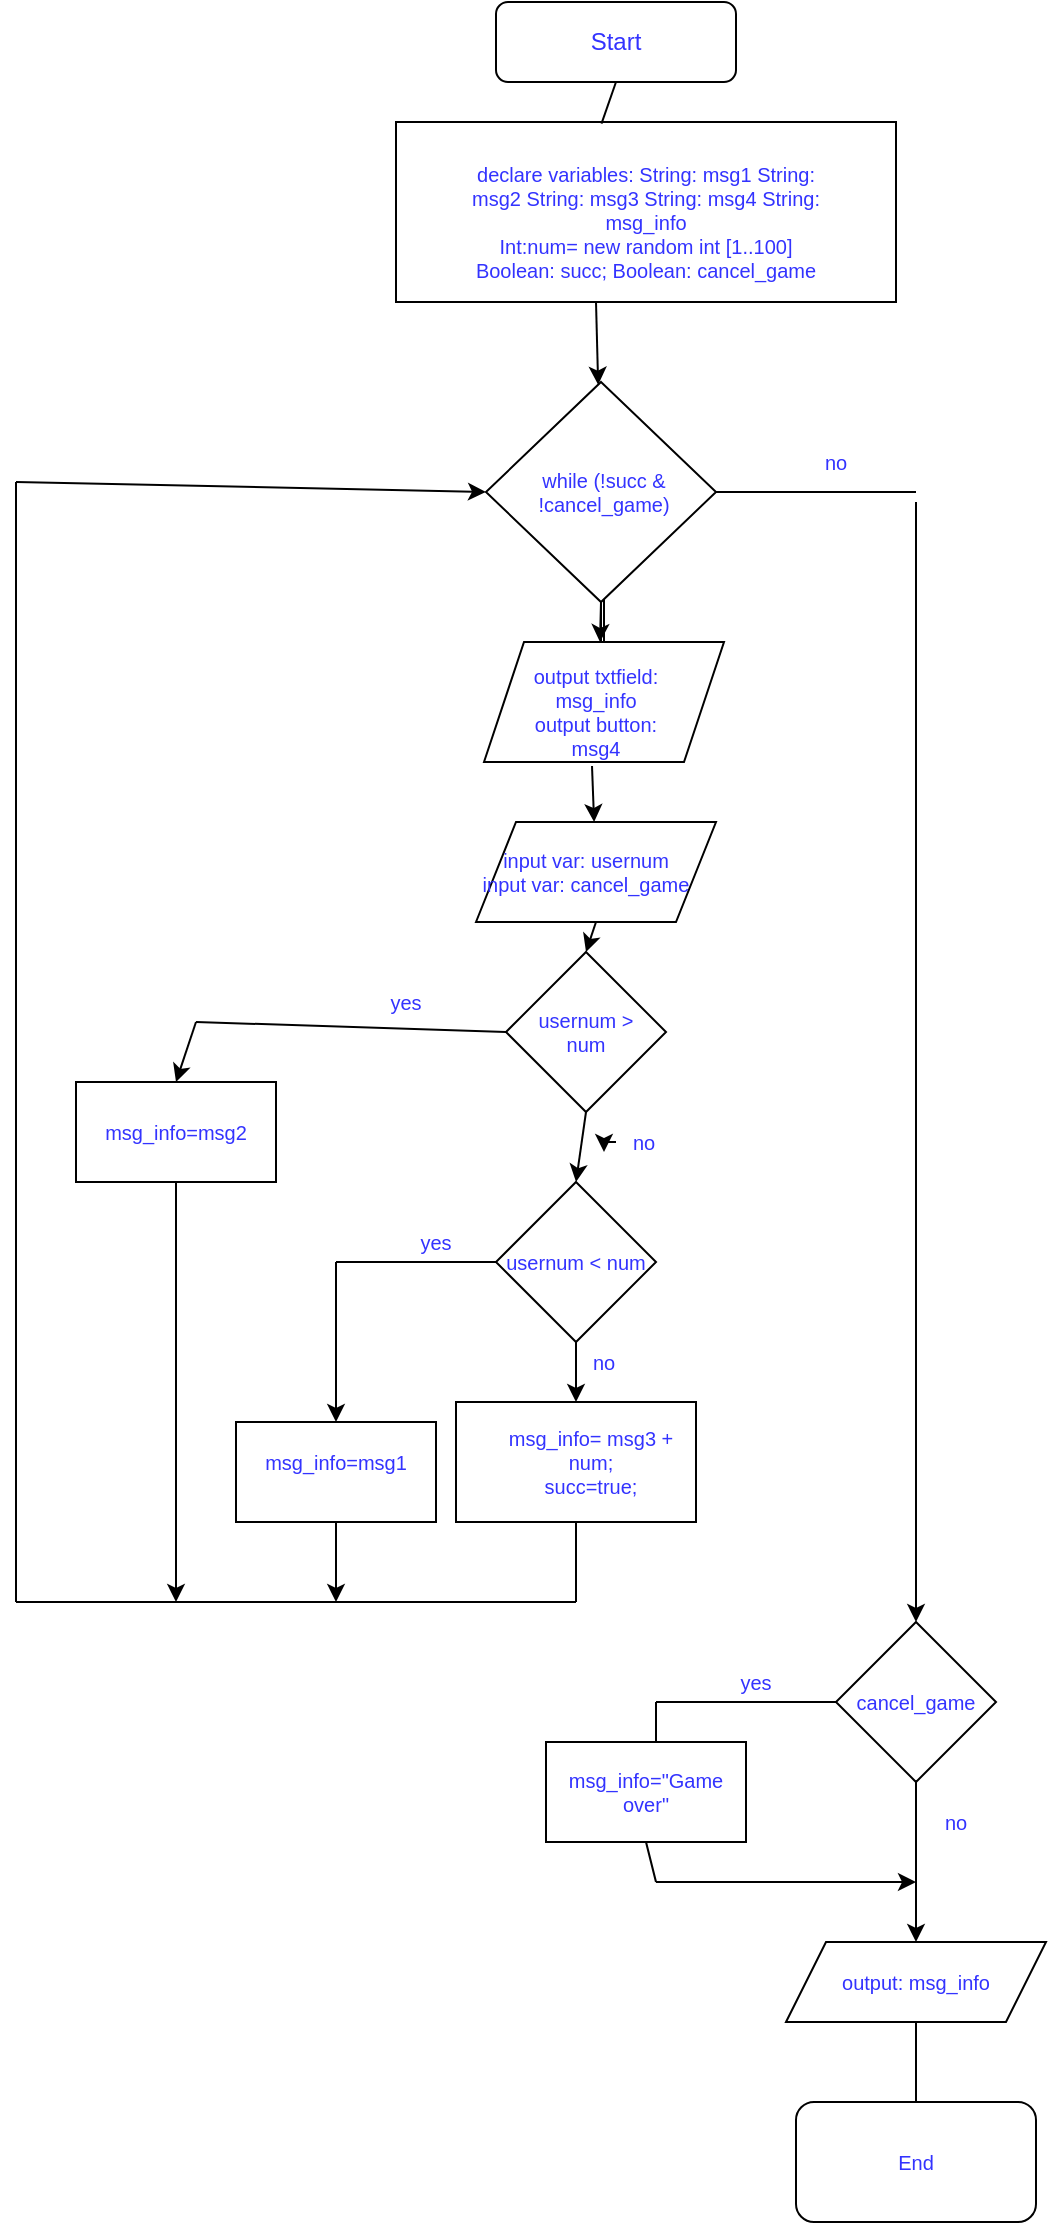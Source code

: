 <mxfile version="20.3.3" type="google"><diagram id="pYAtWizr0i9fjYxnIrMX" name="Seite-1"><mxGraphModel grid="1" page="1" gridSize="10" guides="1" tooltips="1" connect="1" arrows="1" fold="1" pageScale="1" pageWidth="827" pageHeight="1169" math="0" shadow="0"><root><mxCell id="0"/><mxCell id="1" parent="0"/><mxCell id="9Y8KdPXMkPbufJ45gacz-1" value="" style="rounded=1;whiteSpace=wrap;html=1;fontColor=#3333FF;" vertex="1" parent="1"><mxGeometry x="320" y="30" width="120" height="40" as="geometry"/></mxCell><mxCell id="HOQ60HBz8bGLAzMWxqSY-12" value="" style="edgeStyle=orthogonalEdgeStyle;rounded=0;orthogonalLoop=1;jettySize=auto;html=1;fontSize=10;fontColor=#3333FF;" edge="1" parent="1" source="9Y8KdPXMkPbufJ45gacz-2" target="HOQ60HBz8bGLAzMWxqSY-1"><mxGeometry relative="1" as="geometry"/></mxCell><mxCell id="HOQ60HBz8bGLAzMWxqSY-16" value="" style="edgeStyle=orthogonalEdgeStyle;rounded=0;orthogonalLoop=1;jettySize=auto;html=1;fontSize=10;fontColor=#3333FF;" edge="1" parent="1" source="9Y8KdPXMkPbufJ45gacz-2" target="HOQ60HBz8bGLAzMWxqSY-1"><mxGeometry relative="1" as="geometry"/></mxCell><mxCell id="9Y8KdPXMkPbufJ45gacz-2" value="" style="shape=parallelogram;perimeter=parallelogramPerimeter;whiteSpace=wrap;html=1;fixedSize=1;" vertex="1" parent="1"><mxGeometry x="314" y="350" width="120" height="60" as="geometry"/></mxCell><mxCell id="9Y8KdPXMkPbufJ45gacz-4" value="" style="endArrow=classic;html=1;rounded=0;exitX=0.5;exitY=1;exitDx=0;exitDy=0;startArrow=none;" edge="1" parent="1" source="HOQ60HBz8bGLAzMWxqSY-5"><mxGeometry width="50" height="50" relative="1" as="geometry"><mxPoint x="390" y="320" as="sourcePoint"/><mxPoint x="380" y="240" as="targetPoint"/></mxGeometry></mxCell><mxCell id="9Y8KdPXMkPbufJ45gacz-6" value="Start" style="text;html=1;strokeColor=none;fillColor=none;align=center;verticalAlign=middle;whiteSpace=wrap;rounded=0;fontColor=#3333FF;" vertex="1" parent="1"><mxGeometry x="350" y="35" width="60" height="30" as="geometry"/></mxCell><mxCell id="9Y8KdPXMkPbufJ45gacz-7" value="" style="rounded=0;whiteSpace=wrap;html=1;fontColor=#3333FF;" vertex="1" parent="1"><mxGeometry x="270" y="90" width="250" height="90" as="geometry"/></mxCell><mxCell id="9Y8KdPXMkPbufJ45gacz-10" value="declare variables: String: msg1 String: msg2 String: msg3 String: msg4 String: msg_info&lt;br style=&quot;font-size: 10px;&quot;&gt;Int:num= new random int [1..100]&lt;br style=&quot;font-size: 10px;&quot;&gt;Boolean: succ; Boolean: cancel_game" style="text;html=1;strokeColor=none;fillColor=none;align=center;verticalAlign=middle;whiteSpace=wrap;rounded=0;fontColor=#3333FF;fontSize=10;" vertex="1" parent="1"><mxGeometry x="300" y="110" width="190" height="60" as="geometry"/></mxCell><mxCell id="HOQ60HBz8bGLAzMWxqSY-15" value="" style="edgeStyle=orthogonalEdgeStyle;rounded=0;orthogonalLoop=1;jettySize=auto;html=1;fontSize=10;fontColor=#3333FF;" edge="1" parent="1" source="HOQ60HBz8bGLAzMWxqSY-5"><mxGeometry relative="1" as="geometry"><mxPoint x="372" y="350" as="targetPoint"/></mxGeometry></mxCell><mxCell id="HOQ60HBz8bGLAzMWxqSY-5" value="" style="rhombus;whiteSpace=wrap;html=1;fontColor=#3333FF;" vertex="1" parent="1"><mxGeometry x="315" y="220" width="115" height="110" as="geometry"/></mxCell><mxCell id="HOQ60HBz8bGLAzMWxqSY-1" value="while (!succ &amp;amp; !cancel_game)" style="text;html=1;strokeColor=none;fillColor=none;align=center;verticalAlign=middle;whiteSpace=wrap;rounded=0;fontColor=#3333FF;fontSize=10;" vertex="1" parent="1"><mxGeometry x="334" y="245" width="80" height="60" as="geometry"/></mxCell><mxCell id="HOQ60HBz8bGLAzMWxqSY-6" value="" style="endArrow=none;html=1;rounded=0;exitX=0.5;exitY=1;exitDx=0;exitDy=0;entryX=0.411;entryY=0.009;entryDx=0;entryDy=0;entryPerimeter=0;" edge="1" parent="1" source="9Y8KdPXMkPbufJ45gacz-1" target="9Y8KdPXMkPbufJ45gacz-7"><mxGeometry width="50" height="50" relative="1" as="geometry"><mxPoint x="380" y="70" as="sourcePoint"/><mxPoint x="340" y="200" as="targetPoint"/></mxGeometry></mxCell><mxCell id="HOQ60HBz8bGLAzMWxqSY-7" value="" style="endArrow=classic;html=1;rounded=0;fontSize=10;fontColor=#3333FF;" edge="1" parent="1" target="HOQ60HBz8bGLAzMWxqSY-5"><mxGeometry width="50" height="50" relative="1" as="geometry"><mxPoint x="370" y="180" as="sourcePoint"/><mxPoint x="420" y="130" as="targetPoint"/></mxGeometry></mxCell><mxCell id="HOQ60HBz8bGLAzMWxqSY-13" value="output txtfield: msg_info&lt;br&gt;output button: msg4" style="text;html=1;strokeColor=none;fillColor=none;align=center;verticalAlign=middle;whiteSpace=wrap;rounded=0;fontSize=10;fontColor=#3333FF;" vertex="1" parent="1"><mxGeometry x="330" y="370" width="80" height="30" as="geometry"/></mxCell><mxCell id="HOQ60HBz8bGLAzMWxqSY-17" value="" style="endArrow=classic;html=1;rounded=0;fontSize=10;fontColor=#3333FF;exitX=0.45;exitY=1.034;exitDx=0;exitDy=0;exitPerimeter=0;" edge="1" parent="1" source="9Y8KdPXMkPbufJ45gacz-2" target="HOQ60HBz8bGLAzMWxqSY-18"><mxGeometry width="50" height="50" relative="1" as="geometry"><mxPoint x="390" y="570" as="sourcePoint"/><mxPoint x="368" y="440" as="targetPoint"/></mxGeometry></mxCell><mxCell id="HOQ60HBz8bGLAzMWxqSY-18" value="" style="shape=parallelogram;perimeter=parallelogramPerimeter;whiteSpace=wrap;html=1;fixedSize=1;fontSize=10;fontColor=#3333FF;" vertex="1" parent="1"><mxGeometry x="310" y="440" width="120" height="50" as="geometry"/></mxCell><mxCell id="HOQ60HBz8bGLAzMWxqSY-19" value="input var: usernum&lt;br&gt;input var: cancel_game" style="text;html=1;strokeColor=none;fillColor=none;align=center;verticalAlign=middle;whiteSpace=wrap;rounded=0;fontSize=10;fontColor=#3333FF;" vertex="1" parent="1"><mxGeometry x="310" y="450" width="110" height="30" as="geometry"/></mxCell><mxCell id="HOQ60HBz8bGLAzMWxqSY-21" value="" style="rhombus;whiteSpace=wrap;html=1;fontSize=10;fontColor=#3333FF;" vertex="1" parent="1"><mxGeometry x="325" y="505" width="80" height="80" as="geometry"/></mxCell><mxCell id="HOQ60HBz8bGLAzMWxqSY-22" value="" style="endArrow=none;html=1;rounded=0;fontSize=10;fontColor=#3333FF;exitX=0;exitY=0.5;exitDx=0;exitDy=0;" edge="1" parent="1" source="HOQ60HBz8bGLAzMWxqSY-21"><mxGeometry width="50" height="50" relative="1" as="geometry"><mxPoint x="390" y="560" as="sourcePoint"/><mxPoint x="170" y="540" as="targetPoint"/></mxGeometry></mxCell><mxCell id="HOQ60HBz8bGLAzMWxqSY-24" value="" style="rounded=0;whiteSpace=wrap;html=1;fontSize=10;fontColor=#3333FF;" vertex="1" parent="1"><mxGeometry x="110" y="570" width="100" height="50" as="geometry"/></mxCell><mxCell id="HOQ60HBz8bGLAzMWxqSY-25" value="msg_info=msg2" style="text;html=1;strokeColor=none;fillColor=none;align=center;verticalAlign=middle;whiteSpace=wrap;rounded=0;fontSize=10;fontColor=#3333FF;" vertex="1" parent="1"><mxGeometry x="130" y="580" width="60" height="30" as="geometry"/></mxCell><mxCell id="HOQ60HBz8bGLAzMWxqSY-26" value="usernum &amp;gt; num" style="text;html=1;strokeColor=none;fillColor=none;align=center;verticalAlign=middle;whiteSpace=wrap;rounded=0;fontSize=10;fontColor=#3333FF;" vertex="1" parent="1"><mxGeometry x="340" y="530" width="50" height="30" as="geometry"/></mxCell><mxCell id="HOQ60HBz8bGLAzMWxqSY-27" value="yes" style="text;html=1;strokeColor=none;fillColor=none;align=center;verticalAlign=middle;whiteSpace=wrap;rounded=0;fontSize=10;fontColor=#3333FF;" vertex="1" parent="1"><mxGeometry x="250" y="520" width="50" height="20" as="geometry"/></mxCell><mxCell id="HOQ60HBz8bGLAzMWxqSY-28" value="no" style="text;html=1;strokeColor=none;fillColor=none;align=center;verticalAlign=middle;whiteSpace=wrap;rounded=0;fontSize=10;fontColor=#3333FF;" vertex="1" parent="1"><mxGeometry x="374" y="590" width="40" height="20" as="geometry"/></mxCell><mxCell id="HOQ60HBz8bGLAzMWxqSY-29" value="" style="endArrow=classic;html=1;rounded=0;fontSize=10;fontColor=#3333FF;exitX=0.5;exitY=1;exitDx=0;exitDy=0;" edge="1" parent="1" source="HOQ60HBz8bGLAzMWxqSY-21"><mxGeometry width="50" height="50" relative="1" as="geometry"><mxPoint x="390" y="550" as="sourcePoint"/><mxPoint x="360" y="620" as="targetPoint"/></mxGeometry></mxCell><mxCell id="HOQ60HBz8bGLAzMWxqSY-30" value="" style="endArrow=classic;html=1;rounded=0;fontSize=10;fontColor=#3333FF;exitX=0.5;exitY=1;exitDx=0;exitDy=0;entryX=0.5;entryY=0;entryDx=0;entryDy=0;" edge="1" parent="1" source="HOQ60HBz8bGLAzMWxqSY-18" target="HOQ60HBz8bGLAzMWxqSY-21"><mxGeometry width="50" height="50" relative="1" as="geometry"><mxPoint x="390" y="550" as="sourcePoint"/><mxPoint x="440" y="500" as="targetPoint"/></mxGeometry></mxCell><mxCell id="HOQ60HBz8bGLAzMWxqSY-31" style="edgeStyle=orthogonalEdgeStyle;rounded=0;orthogonalLoop=1;jettySize=auto;html=1;entryX=0;entryY=0.75;entryDx=0;entryDy=0;fontSize=10;fontColor=#3333FF;" edge="1" parent="1" target="HOQ60HBz8bGLAzMWxqSY-28"><mxGeometry relative="1" as="geometry"><mxPoint x="380" y="600" as="sourcePoint"/></mxGeometry></mxCell><mxCell id="HOQ60HBz8bGLAzMWxqSY-32" value="usernum &amp;lt; num" style="rhombus;whiteSpace=wrap;html=1;fontSize=10;fontColor=#3333FF;" vertex="1" parent="1"><mxGeometry x="320" y="620" width="80" height="80" as="geometry"/></mxCell><mxCell id="HOQ60HBz8bGLAzMWxqSY-34" value="" style="endArrow=classic;html=1;rounded=0;fontSize=10;fontColor=#3333FF;exitX=0.5;exitY=1;exitDx=0;exitDy=0;" edge="1" parent="1" source="HOQ60HBz8bGLAzMWxqSY-32" target="HOQ60HBz8bGLAzMWxqSY-42"><mxGeometry width="50" height="50" relative="1" as="geometry"><mxPoint x="390" y="550" as="sourcePoint"/><mxPoint x="360" y="760" as="targetPoint"/></mxGeometry></mxCell><mxCell id="HOQ60HBz8bGLAzMWxqSY-35" value="" style="endArrow=classic;html=1;rounded=0;fontSize=10;fontColor=#3333FF;entryX=0.5;entryY=0;entryDx=0;entryDy=0;" edge="1" parent="1" target="HOQ60HBz8bGLAzMWxqSY-24"><mxGeometry width="50" height="50" relative="1" as="geometry"><mxPoint x="170" y="540" as="sourcePoint"/><mxPoint x="440" y="500" as="targetPoint"/></mxGeometry></mxCell><mxCell id="HOQ60HBz8bGLAzMWxqSY-36" value="yes" style="text;html=1;strokeColor=none;fillColor=none;align=center;verticalAlign=middle;whiteSpace=wrap;rounded=0;fontSize=10;fontColor=#3333FF;" vertex="1" parent="1"><mxGeometry x="270" y="640" width="40" height="20" as="geometry"/></mxCell><mxCell id="HOQ60HBz8bGLAzMWxqSY-37" value="" style="endArrow=none;html=1;rounded=0;fontSize=10;fontColor=#3333FF;exitX=0;exitY=0.5;exitDx=0;exitDy=0;" edge="1" parent="1" source="HOQ60HBz8bGLAzMWxqSY-32"><mxGeometry width="50" height="50" relative="1" as="geometry"><mxPoint x="390" y="750" as="sourcePoint"/><mxPoint x="240" y="660" as="targetPoint"/></mxGeometry></mxCell><mxCell id="HOQ60HBz8bGLAzMWxqSY-39" value="" style="endArrow=classic;html=1;rounded=0;fontSize=10;fontColor=#3333FF;" edge="1" parent="1" target="HOQ60HBz8bGLAzMWxqSY-40"><mxGeometry width="50" height="50" relative="1" as="geometry"><mxPoint x="240" y="660" as="sourcePoint"/><mxPoint x="160" y="700" as="targetPoint"/></mxGeometry></mxCell><mxCell id="HOQ60HBz8bGLAzMWxqSY-40" value="" style="rounded=0;whiteSpace=wrap;html=1;fontSize=10;fontColor=#3333FF;" vertex="1" parent="1"><mxGeometry x="190" y="740" width="100" height="50" as="geometry"/></mxCell><mxCell id="HOQ60HBz8bGLAzMWxqSY-41" value="msg_info=msg1" style="text;html=1;strokeColor=none;fillColor=none;align=center;verticalAlign=middle;whiteSpace=wrap;rounded=0;fontSize=10;fontColor=#3333FF;" vertex="1" parent="1"><mxGeometry x="210" y="745" width="60" height="30" as="geometry"/></mxCell><mxCell id="HOQ60HBz8bGLAzMWxqSY-42" value="" style="rounded=0;whiteSpace=wrap;html=1;fontSize=10;fontColor=#3333FF;" vertex="1" parent="1"><mxGeometry x="300" y="730" width="120" height="60" as="geometry"/></mxCell><mxCell id="HOQ60HBz8bGLAzMWxqSY-43" value="msg_info= msg3 + num;&lt;br&gt;succ=true;" style="text;html=1;strokeColor=none;fillColor=none;align=center;verticalAlign=middle;whiteSpace=wrap;rounded=0;fontSize=10;fontColor=#3333FF;" vertex="1" parent="1"><mxGeometry x="325" y="745" width="85" height="30" as="geometry"/></mxCell><mxCell id="HOQ60HBz8bGLAzMWxqSY-45" value="no" style="text;html=1;strokeColor=none;fillColor=none;align=center;verticalAlign=middle;whiteSpace=wrap;rounded=0;fontSize=10;fontColor=#3333FF;" vertex="1" parent="1"><mxGeometry x="354" y="700" width="40" height="20" as="geometry"/></mxCell><mxCell id="HOQ60HBz8bGLAzMWxqSY-48" value="" style="endArrow=none;html=1;rounded=0;fontSize=10;fontColor=#3333FF;exitX=0.5;exitY=1;exitDx=0;exitDy=0;" edge="1" parent="1" source="HOQ60HBz8bGLAzMWxqSY-42"><mxGeometry width="50" height="50" relative="1" as="geometry"><mxPoint x="390" y="730" as="sourcePoint"/><mxPoint x="360" y="830" as="targetPoint"/></mxGeometry></mxCell><mxCell id="HOQ60HBz8bGLAzMWxqSY-50" value="" style="endArrow=none;html=1;rounded=0;fontSize=10;fontColor=#3333FF;exitX=1;exitY=0.5;exitDx=0;exitDy=0;" edge="1" parent="1" source="HOQ60HBz8bGLAzMWxqSY-5"><mxGeometry width="50" height="50" relative="1" as="geometry"><mxPoint x="390" y="430" as="sourcePoint"/><mxPoint x="530" y="275" as="targetPoint"/></mxGeometry></mxCell><mxCell id="HOQ60HBz8bGLAzMWxqSY-53" value="no" style="text;html=1;strokeColor=none;fillColor=none;align=center;verticalAlign=middle;whiteSpace=wrap;rounded=0;fontSize=10;fontColor=#3333FF;" vertex="1" parent="1"><mxGeometry x="470" y="250" width="40" height="20" as="geometry"/></mxCell><mxCell id="HOQ60HBz8bGLAzMWxqSY-54" value="" style="endArrow=none;html=1;rounded=0;fontSize=10;fontColor=#3333FF;" edge="1" parent="1"><mxGeometry width="50" height="50" relative="1" as="geometry"><mxPoint x="360" y="830" as="sourcePoint"/><mxPoint x="80" y="830" as="targetPoint"/></mxGeometry></mxCell><mxCell id="HOQ60HBz8bGLAzMWxqSY-56" value="" style="endArrow=none;html=1;rounded=0;fontSize=10;fontColor=#3333FF;" edge="1" parent="1"><mxGeometry width="50" height="50" relative="1" as="geometry"><mxPoint x="80" y="830" as="sourcePoint"/><mxPoint x="80" y="270" as="targetPoint"/></mxGeometry></mxCell><mxCell id="HOQ60HBz8bGLAzMWxqSY-57" value="" style="endArrow=classic;html=1;rounded=0;fontSize=10;fontColor=#3333FF;entryX=0;entryY=0.5;entryDx=0;entryDy=0;" edge="1" parent="1" target="HOQ60HBz8bGLAzMWxqSY-5"><mxGeometry width="50" height="50" relative="1" as="geometry"><mxPoint x="80" y="270" as="sourcePoint"/><mxPoint x="310" y="350" as="targetPoint"/></mxGeometry></mxCell><mxCell id="HOQ60HBz8bGLAzMWxqSY-59" value="" style="endArrow=classic;html=1;rounded=0;fontSize=10;fontColor=#3333FF;" edge="1" parent="1"><mxGeometry width="50" height="50" relative="1" as="geometry"><mxPoint x="530" y="280" as="sourcePoint"/><mxPoint x="530" y="840" as="targetPoint"/></mxGeometry></mxCell><mxCell id="HOQ60HBz8bGLAzMWxqSY-60" value="" style="rhombus;whiteSpace=wrap;html=1;fontSize=10;fontColor=#3333FF;" vertex="1" parent="1"><mxGeometry x="490" y="840" width="80" height="80" as="geometry"/></mxCell><mxCell id="HOQ60HBz8bGLAzMWxqSY-61" value="cancel_game" style="text;html=1;strokeColor=none;fillColor=none;align=center;verticalAlign=middle;whiteSpace=wrap;rounded=0;fontSize=10;fontColor=#3333FF;" vertex="1" parent="1"><mxGeometry x="500" y="865" width="60" height="30" as="geometry"/></mxCell><mxCell id="HOQ60HBz8bGLAzMWxqSY-64" value="" style="endArrow=classic;html=1;rounded=0;fontSize=10;fontColor=#3333FF;exitX=0.5;exitY=1;exitDx=0;exitDy=0;" edge="1" parent="1" source="HOQ60HBz8bGLAzMWxqSY-60" target="HOQ60HBz8bGLAzMWxqSY-65"><mxGeometry width="50" height="50" relative="1" as="geometry"><mxPoint x="260" y="800" as="sourcePoint"/><mxPoint x="530" y="960" as="targetPoint"/></mxGeometry></mxCell><mxCell id="HOQ60HBz8bGLAzMWxqSY-65" value="output: msg_info" style="shape=parallelogram;perimeter=parallelogramPerimeter;whiteSpace=wrap;html=1;fixedSize=1;fontSize=10;fontColor=#3333FF;" vertex="1" parent="1"><mxGeometry x="465" y="1000" width="130" height="40" as="geometry"/></mxCell><mxCell id="HOQ60HBz8bGLAzMWxqSY-67" value="" style="endArrow=none;html=1;rounded=0;fontSize=10;fontColor=#3333FF;exitX=0;exitY=0.5;exitDx=0;exitDy=0;" edge="1" parent="1" source="HOQ60HBz8bGLAzMWxqSY-60"><mxGeometry width="50" height="50" relative="1" as="geometry"><mxPoint x="260" y="800" as="sourcePoint"/><mxPoint x="400" y="880" as="targetPoint"/></mxGeometry></mxCell><mxCell id="HOQ60HBz8bGLAzMWxqSY-68" value="" style="endArrow=none;html=1;rounded=0;fontSize=10;fontColor=#3333FF;" edge="1" parent="1"><mxGeometry width="50" height="50" relative="1" as="geometry"><mxPoint x="400" y="880" as="sourcePoint"/><mxPoint x="400" y="900" as="targetPoint"/></mxGeometry></mxCell><mxCell id="HOQ60HBz8bGLAzMWxqSY-69" value="" style="rounded=0;whiteSpace=wrap;html=1;fontSize=10;fontColor=#3333FF;" vertex="1" parent="1"><mxGeometry x="345" y="900" width="100" height="50" as="geometry"/></mxCell><mxCell id="HOQ60HBz8bGLAzMWxqSY-70" value="msg_info=&quot;Game over&quot;" style="text;html=1;strokeColor=none;fillColor=none;align=center;verticalAlign=middle;whiteSpace=wrap;rounded=0;fontSize=10;fontColor=#3333FF;" vertex="1" parent="1"><mxGeometry x="365" y="910" width="60" height="30" as="geometry"/></mxCell><mxCell id="HOQ60HBz8bGLAzMWxqSY-71" value="" style="endArrow=none;html=1;rounded=0;fontSize=10;fontColor=#3333FF;exitX=0.5;exitY=1;exitDx=0;exitDy=0;" edge="1" parent="1" source="HOQ60HBz8bGLAzMWxqSY-69"><mxGeometry width="50" height="50" relative="1" as="geometry"><mxPoint x="260" y="790" as="sourcePoint"/><mxPoint x="400" y="970" as="targetPoint"/></mxGeometry></mxCell><mxCell id="HOQ60HBz8bGLAzMWxqSY-72" value="" style="endArrow=classic;html=1;rounded=0;fontSize=10;fontColor=#3333FF;" edge="1" parent="1"><mxGeometry width="50" height="50" relative="1" as="geometry"><mxPoint x="400" y="970" as="sourcePoint"/><mxPoint x="530" y="970" as="targetPoint"/></mxGeometry></mxCell><mxCell id="HOQ60HBz8bGLAzMWxqSY-73" value="End" style="rounded=1;whiteSpace=wrap;html=1;fontSize=10;fontColor=#3333FF;" vertex="1" parent="1"><mxGeometry x="470" y="1080" width="120" height="60" as="geometry"/></mxCell><mxCell id="HOQ60HBz8bGLAzMWxqSY-74" value="" style="endArrow=none;html=1;rounded=0;fontSize=10;fontColor=#3333FF;entryX=0.5;entryY=1;entryDx=0;entryDy=0;" edge="1" parent="1" source="HOQ60HBz8bGLAzMWxqSY-73" target="HOQ60HBz8bGLAzMWxqSY-65"><mxGeometry width="50" height="50" relative="1" as="geometry"><mxPoint x="260" y="990" as="sourcePoint"/><mxPoint x="310" y="940" as="targetPoint"/></mxGeometry></mxCell><mxCell id="HOQ60HBz8bGLAzMWxqSY-76" value="" style="endArrow=classic;html=1;rounded=0;fontSize=10;fontColor=#3333FF;exitX=0.5;exitY=1;exitDx=0;exitDy=0;" edge="1" parent="1" source="HOQ60HBz8bGLAzMWxqSY-24"><mxGeometry width="50" height="50" relative="1" as="geometry"><mxPoint x="260" y="660" as="sourcePoint"/><mxPoint x="160" y="830" as="targetPoint"/></mxGeometry></mxCell><mxCell id="HOQ60HBz8bGLAzMWxqSY-77" value="" style="endArrow=classic;html=1;rounded=0;fontSize=10;fontColor=#3333FF;exitX=0.5;exitY=1;exitDx=0;exitDy=0;" edge="1" parent="1" source="HOQ60HBz8bGLAzMWxqSY-40"><mxGeometry width="50" height="50" relative="1" as="geometry"><mxPoint x="260" y="860" as="sourcePoint"/><mxPoint x="240" y="830" as="targetPoint"/></mxGeometry></mxCell><mxCell id="HOQ60HBz8bGLAzMWxqSY-78" value="yes" style="text;html=1;strokeColor=none;fillColor=none;align=center;verticalAlign=middle;whiteSpace=wrap;rounded=0;fontSize=10;fontColor=#3333FF;" vertex="1" parent="1"><mxGeometry x="430" y="860" width="40" height="20" as="geometry"/></mxCell><mxCell id="HOQ60HBz8bGLAzMWxqSY-79" value="no" style="text;html=1;strokeColor=none;fillColor=none;align=center;verticalAlign=middle;whiteSpace=wrap;rounded=0;fontSize=10;fontColor=#3333FF;" vertex="1" parent="1"><mxGeometry x="530" y="930" width="40" height="20" as="geometry"/></mxCell></root></mxGraphModel></diagram></mxfile>